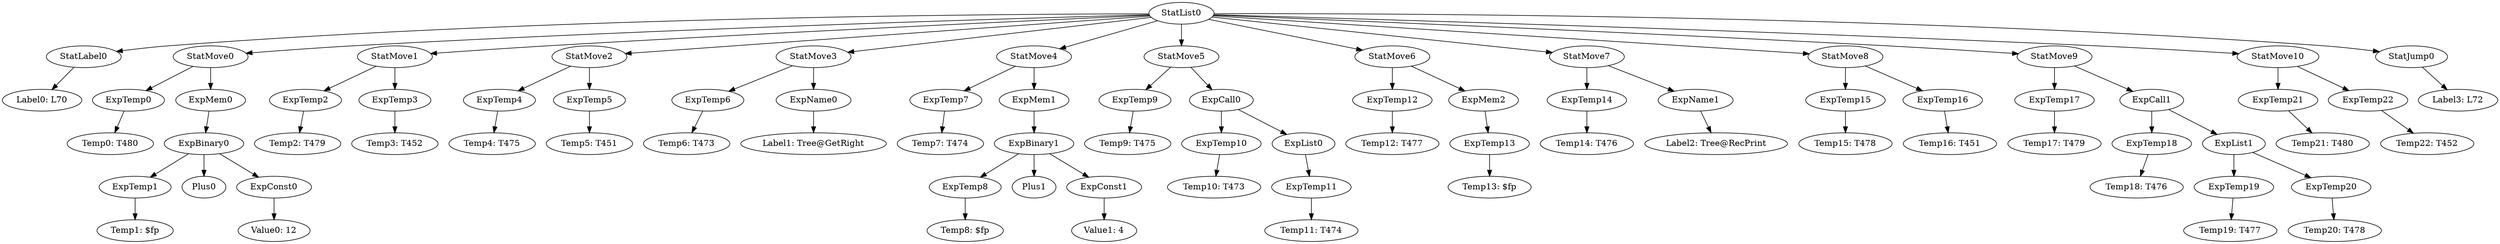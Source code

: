 digraph {
	ordering = out;
	StatMove10 -> ExpTemp21;
	StatMove10 -> ExpTemp22;
	StatMove4 -> ExpTemp7;
	StatMove4 -> ExpMem1;
	ExpMem0 -> ExpBinary0;
	StatMove7 -> ExpTemp14;
	StatMove7 -> ExpName1;
	ExpTemp4 -> "Temp4: T475";
	ExpName0 -> "Label1: Tree@GetRight";
	ExpTemp22 -> "Temp22: T452";
	StatMove3 -> ExpTemp6;
	StatMove3 -> ExpName0;
	ExpTemp11 -> "Temp11: T474";
	ExpTemp5 -> "Temp5: T451";
	ExpTemp1 -> "Temp1: $fp";
	ExpTemp14 -> "Temp14: T476";
	ExpTemp3 -> "Temp3: T452";
	ExpBinary0 -> ExpTemp1;
	ExpBinary0 -> Plus0;
	ExpBinary0 -> ExpConst0;
	ExpTemp7 -> "Temp7: T474";
	ExpTemp0 -> "Temp0: T480";
	ExpTemp20 -> "Temp20: T478";
	StatList0 -> StatLabel0;
	StatList0 -> StatMove0;
	StatList0 -> StatMove1;
	StatList0 -> StatMove2;
	StatList0 -> StatMove3;
	StatList0 -> StatMove4;
	StatList0 -> StatMove5;
	StatList0 -> StatMove6;
	StatList0 -> StatMove7;
	StatList0 -> StatMove8;
	StatList0 -> StatMove9;
	StatList0 -> StatMove10;
	StatList0 -> StatJump0;
	StatLabel0 -> "Label0: L70";
	ExpConst0 -> "Value0: 12";
	ExpTemp2 -> "Temp2: T479";
	ExpTemp10 -> "Temp10: T473";
	ExpList1 -> ExpTemp19;
	ExpList1 -> ExpTemp20;
	ExpBinary1 -> ExpTemp8;
	ExpBinary1 -> Plus1;
	ExpBinary1 -> ExpConst1;
	ExpTemp18 -> "Temp18: T476";
	ExpTemp8 -> "Temp8: $fp";
	StatMove1 -> ExpTemp2;
	StatMove1 -> ExpTemp3;
	ExpConst1 -> "Value1: 4";
	StatMove5 -> ExpTemp9;
	StatMove5 -> ExpCall0;
	ExpMem1 -> ExpBinary1;
	StatMove9 -> ExpTemp17;
	StatMove9 -> ExpCall1;
	ExpTemp9 -> "Temp9: T475";
	ExpCall0 -> ExpTemp10;
	ExpCall0 -> ExpList0;
	ExpTemp12 -> "Temp12: T477";
	ExpMem2 -> ExpTemp13;
	ExpTemp21 -> "Temp21: T480";
	ExpTemp17 -> "Temp17: T479";
	ExpList0 -> ExpTemp11;
	ExpTemp6 -> "Temp6: T473";
	StatMove6 -> ExpTemp12;
	StatMove6 -> ExpMem2;
	ExpTemp13 -> "Temp13: $fp";
	ExpTemp16 -> "Temp16: T451";
	ExpTemp15 -> "Temp15: T478";
	ExpName1 -> "Label2: Tree@RecPrint";
	StatMove0 -> ExpTemp0;
	StatMove0 -> ExpMem0;
	StatMove8 -> ExpTemp15;
	StatMove8 -> ExpTemp16;
	StatJump0 -> "Label3: L72";
	ExpCall1 -> ExpTemp18;
	ExpCall1 -> ExpList1;
	StatMove2 -> ExpTemp4;
	StatMove2 -> ExpTemp5;
	ExpTemp19 -> "Temp19: T477";
}

